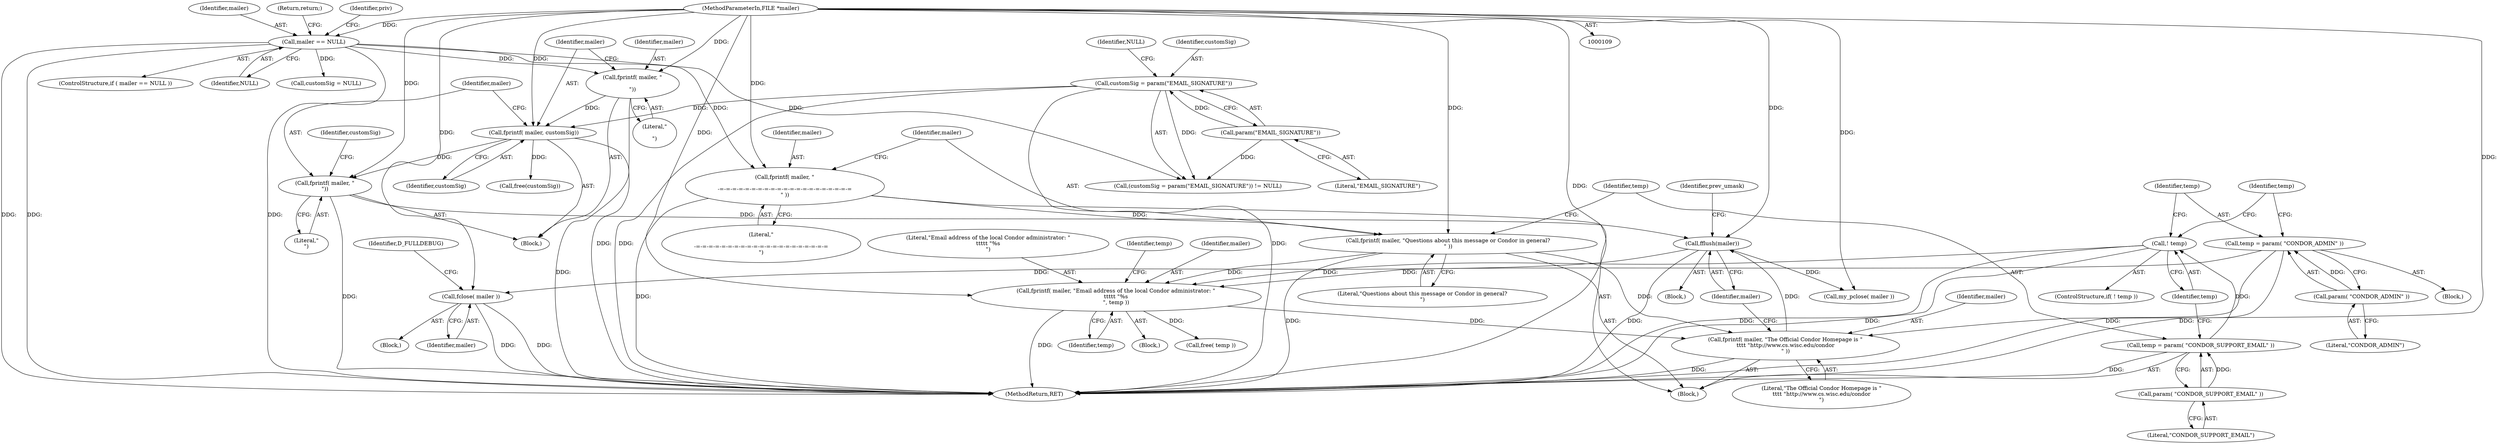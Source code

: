 digraph "1_htcondor_5e5571d1a431eb3c61977b6dd6ec90186ef79867_12@API" {
"1000198" [label="(Call,fclose( mailer ))"];
"1000179" [label="(Call,fflush(mailer))"];
"1000142" [label="(Call,fprintf( mailer, \"\n\"))"];
"1000139" [label="(Call,fprintf( mailer, customSig))"];
"1000136" [label="(Call,fprintf( mailer, \"\n\n\"))"];
"1000117" [label="(Call,mailer == NULL)"];
"1000110" [label="(MethodParameterIn,FILE *mailer)"];
"1000130" [label="(Call,customSig = param(\"EMAIL_SIGNATURE\"))"];
"1000132" [label="(Call,param(\"EMAIL_SIGNATURE\"))"];
"1000176" [label="(Call,fprintf( mailer, \"The Official Condor Homepage is \"\n\t\t\t\t \"http://www.cs.wisc.edu/condor\n\" ))"];
"1000152" [label="(Call,fprintf( mailer, \"Questions about this message or Condor in general?\n\" ))"];
"1000149" [label="(Call,fprintf( mailer, \"\n\n-=-=-=-=-=-=-=-=-=-=-=-=-=-=-=-=-=-=-=-=-=\n\" ))"];
"1000170" [label="(Call,fprintf( mailer, \"Email address of the local Condor administrator: \"\n\t\t\t\t\t \"%s\n\", temp ))"];
"1000163" [label="(Call,temp = param( \"CONDOR_ADMIN\" ))"];
"1000165" [label="(Call,param( \"CONDOR_ADMIN\" ))"];
"1000160" [label="(Call,! temp)"];
"1000155" [label="(Call,temp = param( \"CONDOR_SUPPORT_EMAIL\" ))"];
"1000157" [label="(Call,param( \"CONDOR_SUPPORT_EMAIL\" ))"];
"1000151" [label="(Literal,\"\n\n-=-=-=-=-=-=-=-=-=-=-=-=-=-=-=-=-=-=-=-=-=\n\")"];
"1000150" [label="(Identifier,mailer)"];
"1000117" [label="(Call,mailer == NULL)"];
"1000155" [label="(Call,temp = param( \"CONDOR_SUPPORT_EMAIL\" ))"];
"1000143" [label="(Identifier,mailer)"];
"1000154" [label="(Literal,\"Questions about this message or Condor in general?\n\")"];
"1000180" [label="(Identifier,mailer)"];
"1000141" [label="(Identifier,customSig)"];
"1000142" [label="(Call,fprintf( mailer, \"\n\"))"];
"1000175" [label="(Identifier,temp)"];
"1000116" [label="(ControlStructure,if ( mailer == NULL ))"];
"1000162" [label="(Block,)"];
"1000118" [label="(Identifier,mailer)"];
"1000161" [label="(Identifier,temp)"];
"1000176" [label="(Call,fprintf( mailer, \"The Official Condor Homepage is \"\n\t\t\t\t \"http://www.cs.wisc.edu/condor\n\" ))"];
"1000119" [label="(Identifier,NULL)"];
"1000169" [label="(Block,)"];
"1000160" [label="(Call,! temp)"];
"1000159" [label="(ControlStructure,if( ! temp ))"];
"1000136" [label="(Call,fprintf( mailer, \"\n\n\"))"];
"1000133" [label="(Literal,\"EMAIL_SIGNATURE\")"];
"1000166" [label="(Literal,\"CONDOR_ADMIN\")"];
"1000139" [label="(Call,fprintf( mailer, customSig))"];
"1000121" [label="(Return,return;)"];
"1000177" [label="(Identifier,mailer)"];
"1000110" [label="(MethodParameterIn,FILE *mailer)"];
"1000140" [label="(Identifier,mailer)"];
"1000144" [label="(Literal,\"\n\")"];
"1000131" [label="(Identifier,customSig)"];
"1000134" [label="(Identifier,NULL)"];
"1000153" [label="(Identifier,mailer)"];
"1000190" [label="(Call,my_pclose( mailer ))"];
"1000130" [label="(Call,customSig = param(\"EMAIL_SIGNATURE\"))"];
"1000111" [label="(Block,)"];
"1000135" [label="(Block,)"];
"1000174" [label="(Call,free( temp ))"];
"1000165" [label="(Call,param( \"CONDOR_ADMIN\" ))"];
"1000137" [label="(Identifier,mailer)"];
"1000171" [label="(Identifier,mailer)"];
"1000193" [label="(Block,)"];
"1000125" [label="(Call,customSig = NULL)"];
"1000156" [label="(Identifier,temp)"];
"1000157" [label="(Call,param( \"CONDOR_SUPPORT_EMAIL\" ))"];
"1000182" [label="(Identifier,prev_umask)"];
"1000173" [label="(Identifier,temp)"];
"1000179" [label="(Call,fflush(mailer))"];
"1000198" [label="(Call,fclose( mailer ))"];
"1000138" [label="(Literal,\"\n\n\")"];
"1000145" [label="(Call,free(customSig))"];
"1000152" [label="(Call,fprintf( mailer, \"Questions about this message or Condor in general?\n\" ))"];
"1000170" [label="(Call,fprintf( mailer, \"Email address of the local Condor administrator: \"\n\t\t\t\t\t \"%s\n\", temp ))"];
"1000178" [label="(Literal,\"The Official Condor Homepage is \"\n\t\t\t\t \"http://www.cs.wisc.edu/condor\n\")"];
"1000199" [label="(Identifier,mailer)"];
"1000123" [label="(Identifier,priv)"];
"1000149" [label="(Call,fprintf( mailer, \"\n\n-=-=-=-=-=-=-=-=-=-=-=-=-=-=-=-=-=-=-=-=-=\n\" ))"];
"1000237" [label="(MethodReturn,RET)"];
"1000158" [label="(Literal,\"CONDOR_SUPPORT_EMAIL\")"];
"1000129" [label="(Call,(customSig = param(\"EMAIL_SIGNATURE\")) != NULL)"];
"1000168" [label="(Identifier,temp)"];
"1000146" [label="(Identifier,customSig)"];
"1000201" [label="(Identifier,D_FULLDEBUG)"];
"1000148" [label="(Block,)"];
"1000163" [label="(Call,temp = param( \"CONDOR_ADMIN\" ))"];
"1000132" [label="(Call,param(\"EMAIL_SIGNATURE\"))"];
"1000164" [label="(Identifier,temp)"];
"1000172" [label="(Literal,\"Email address of the local Condor administrator: \"\n\t\t\t\t\t \"%s\n\")"];
"1000198" -> "1000193"  [label="AST: "];
"1000198" -> "1000199"  [label="CFG: "];
"1000199" -> "1000198"  [label="AST: "];
"1000201" -> "1000198"  [label="CFG: "];
"1000198" -> "1000237"  [label="DDG: "];
"1000198" -> "1000237"  [label="DDG: "];
"1000179" -> "1000198"  [label="DDG: "];
"1000110" -> "1000198"  [label="DDG: "];
"1000179" -> "1000111"  [label="AST: "];
"1000179" -> "1000180"  [label="CFG: "];
"1000180" -> "1000179"  [label="AST: "];
"1000182" -> "1000179"  [label="CFG: "];
"1000179" -> "1000237"  [label="DDG: "];
"1000142" -> "1000179"  [label="DDG: "];
"1000176" -> "1000179"  [label="DDG: "];
"1000110" -> "1000179"  [label="DDG: "];
"1000179" -> "1000190"  [label="DDG: "];
"1000142" -> "1000135"  [label="AST: "];
"1000142" -> "1000144"  [label="CFG: "];
"1000143" -> "1000142"  [label="AST: "];
"1000144" -> "1000142"  [label="AST: "];
"1000146" -> "1000142"  [label="CFG: "];
"1000142" -> "1000237"  [label="DDG: "];
"1000139" -> "1000142"  [label="DDG: "];
"1000110" -> "1000142"  [label="DDG: "];
"1000139" -> "1000135"  [label="AST: "];
"1000139" -> "1000141"  [label="CFG: "];
"1000140" -> "1000139"  [label="AST: "];
"1000141" -> "1000139"  [label="AST: "];
"1000143" -> "1000139"  [label="CFG: "];
"1000139" -> "1000237"  [label="DDG: "];
"1000136" -> "1000139"  [label="DDG: "];
"1000110" -> "1000139"  [label="DDG: "];
"1000130" -> "1000139"  [label="DDG: "];
"1000139" -> "1000145"  [label="DDG: "];
"1000136" -> "1000135"  [label="AST: "];
"1000136" -> "1000138"  [label="CFG: "];
"1000137" -> "1000136"  [label="AST: "];
"1000138" -> "1000136"  [label="AST: "];
"1000140" -> "1000136"  [label="CFG: "];
"1000136" -> "1000237"  [label="DDG: "];
"1000117" -> "1000136"  [label="DDG: "];
"1000110" -> "1000136"  [label="DDG: "];
"1000117" -> "1000116"  [label="AST: "];
"1000117" -> "1000119"  [label="CFG: "];
"1000118" -> "1000117"  [label="AST: "];
"1000119" -> "1000117"  [label="AST: "];
"1000121" -> "1000117"  [label="CFG: "];
"1000123" -> "1000117"  [label="CFG: "];
"1000117" -> "1000237"  [label="DDG: "];
"1000117" -> "1000237"  [label="DDG: "];
"1000117" -> "1000237"  [label="DDG: "];
"1000110" -> "1000117"  [label="DDG: "];
"1000117" -> "1000125"  [label="DDG: "];
"1000117" -> "1000129"  [label="DDG: "];
"1000117" -> "1000149"  [label="DDG: "];
"1000110" -> "1000109"  [label="AST: "];
"1000110" -> "1000237"  [label="DDG: "];
"1000110" -> "1000149"  [label="DDG: "];
"1000110" -> "1000152"  [label="DDG: "];
"1000110" -> "1000170"  [label="DDG: "];
"1000110" -> "1000176"  [label="DDG: "];
"1000110" -> "1000190"  [label="DDG: "];
"1000130" -> "1000129"  [label="AST: "];
"1000130" -> "1000132"  [label="CFG: "];
"1000131" -> "1000130"  [label="AST: "];
"1000132" -> "1000130"  [label="AST: "];
"1000134" -> "1000130"  [label="CFG: "];
"1000130" -> "1000237"  [label="DDG: "];
"1000130" -> "1000237"  [label="DDG: "];
"1000130" -> "1000129"  [label="DDG: "];
"1000132" -> "1000130"  [label="DDG: "];
"1000132" -> "1000133"  [label="CFG: "];
"1000133" -> "1000132"  [label="AST: "];
"1000132" -> "1000129"  [label="DDG: "];
"1000176" -> "1000148"  [label="AST: "];
"1000176" -> "1000178"  [label="CFG: "];
"1000177" -> "1000176"  [label="AST: "];
"1000178" -> "1000176"  [label="AST: "];
"1000180" -> "1000176"  [label="CFG: "];
"1000176" -> "1000237"  [label="DDG: "];
"1000152" -> "1000176"  [label="DDG: "];
"1000170" -> "1000176"  [label="DDG: "];
"1000152" -> "1000148"  [label="AST: "];
"1000152" -> "1000154"  [label="CFG: "];
"1000153" -> "1000152"  [label="AST: "];
"1000154" -> "1000152"  [label="AST: "];
"1000156" -> "1000152"  [label="CFG: "];
"1000152" -> "1000237"  [label="DDG: "];
"1000149" -> "1000152"  [label="DDG: "];
"1000152" -> "1000170"  [label="DDG: "];
"1000149" -> "1000148"  [label="AST: "];
"1000149" -> "1000151"  [label="CFG: "];
"1000150" -> "1000149"  [label="AST: "];
"1000151" -> "1000149"  [label="AST: "];
"1000153" -> "1000149"  [label="CFG: "];
"1000149" -> "1000237"  [label="DDG: "];
"1000170" -> "1000169"  [label="AST: "];
"1000170" -> "1000173"  [label="CFG: "];
"1000171" -> "1000170"  [label="AST: "];
"1000172" -> "1000170"  [label="AST: "];
"1000173" -> "1000170"  [label="AST: "];
"1000175" -> "1000170"  [label="CFG: "];
"1000170" -> "1000237"  [label="DDG: "];
"1000163" -> "1000170"  [label="DDG: "];
"1000160" -> "1000170"  [label="DDG: "];
"1000170" -> "1000174"  [label="DDG: "];
"1000163" -> "1000162"  [label="AST: "];
"1000163" -> "1000165"  [label="CFG: "];
"1000164" -> "1000163"  [label="AST: "];
"1000165" -> "1000163"  [label="AST: "];
"1000168" -> "1000163"  [label="CFG: "];
"1000163" -> "1000237"  [label="DDG: "];
"1000163" -> "1000237"  [label="DDG: "];
"1000165" -> "1000163"  [label="DDG: "];
"1000165" -> "1000166"  [label="CFG: "];
"1000166" -> "1000165"  [label="AST: "];
"1000160" -> "1000159"  [label="AST: "];
"1000160" -> "1000161"  [label="CFG: "];
"1000161" -> "1000160"  [label="AST: "];
"1000164" -> "1000160"  [label="CFG: "];
"1000168" -> "1000160"  [label="CFG: "];
"1000160" -> "1000237"  [label="DDG: "];
"1000160" -> "1000237"  [label="DDG: "];
"1000155" -> "1000160"  [label="DDG: "];
"1000155" -> "1000148"  [label="AST: "];
"1000155" -> "1000157"  [label="CFG: "];
"1000156" -> "1000155"  [label="AST: "];
"1000157" -> "1000155"  [label="AST: "];
"1000161" -> "1000155"  [label="CFG: "];
"1000155" -> "1000237"  [label="DDG: "];
"1000157" -> "1000155"  [label="DDG: "];
"1000157" -> "1000158"  [label="CFG: "];
"1000158" -> "1000157"  [label="AST: "];
}
